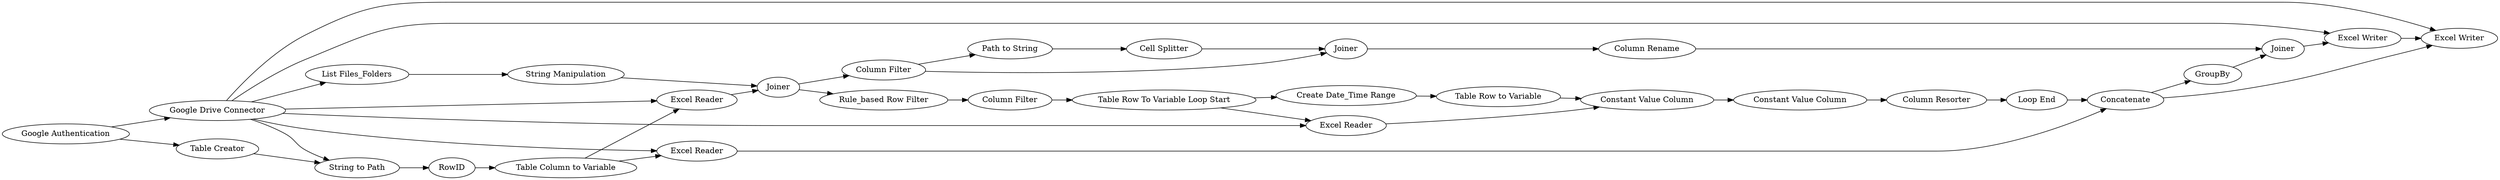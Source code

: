 digraph {
	2018 -> 2036
	2033 -> 2034
	2043 -> 2048
	279 -> 2022
	2029 -> 2046
	2048 -> 2027
	2009 -> 2016
	2031 -> 2037
	2035 -> 2047
	2034 -> 285
	2046 -> 2033
	282 -> 2016
	2037 -> 2021
	2039 -> 2042
	2016 -> 2017
	2022 -> 2023
	2042 -> 2047
	285 -> 282
	2035 -> 2039
	2008 -> 2009
	285 -> 2008
	2046 -> 2035
	281 -> 2028
	2026 -> 2025
	2045 -> 2048
	2017 -> 2018
	2025 -> 2028
	281 -> 2027
	283 -> 2029
	281 -> 2031
	281 -> 2021
	2028 -> 2046
	2036 -> 2037
	281 -> 282
	281 -> 2023
	2027 -> 2021
	2047 -> 2043
	2037 -> 2045
	2023 -> 2026
	281 -> 283
	279 -> 281
	2025 -> 2031
	2026 [label=RowID]
	2009 [label="Table Row to Variable"]
	2037 [label=Concatenate]
	2043 [label="Column Rename"]
	2035 [label="Column Filter"]
	283 [label="List Files_Folders"]
	2017 [label="Constant Value Column"]
	2018 [label="Column Resorter"]
	282 [label="Excel Reader"]
	281 [label="Google Drive Connector"]
	2029 [label="String Manipulation"]
	2008 [label="Create Date_Time Range"]
	285 [label="Table Row To Variable Loop Start"]
	2033 [label="Rule_based Row Filter"]
	2047 [label=Joiner]
	2048 [label=Joiner]
	2028 [label="Excel Reader"]
	279 [label="Google Authentication"]
	2025 [label="Table Column to Variable"]
	2021 [label="Excel Writer"]
	2046 [label=Joiner]
	2016 [label="Constant Value Column"]
	2039 [label="Path to String"]
	2045 [label=GroupBy]
	2042 [label="Cell Splitter"]
	2022 [label="Table Creator"]
	2036 [label="Loop End"]
	2034 [label="Column Filter"]
	2027 [label="Excel Writer"]
	2031 [label="Excel Reader"]
	2023 [label="String to Path"]
	rankdir=LR
}
